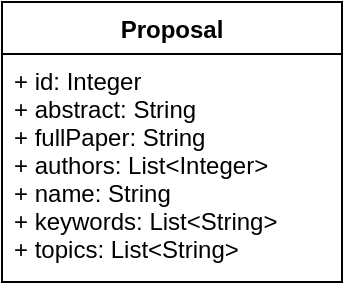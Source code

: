 <mxfile version="14.5.3" type="google"><diagram name="Page-1" id="e7e014a7-5840-1c2e-5031-d8a46d1fe8dd"><mxGraphModel dx="1064" dy="569" grid="1" gridSize="10" guides="1" tooltips="1" connect="1" arrows="1" fold="1" page="1" pageScale="1" pageWidth="1169" pageHeight="826" background="#ffffff" math="0" shadow="0"><root><mxCell id="0"/><mxCell id="1" parent="0"/><mxCell id="GS6d5IupXPtd9AjlLBZu-41" value="Proposal" style="swimlane;fontStyle=1;align=center;verticalAlign=top;childLayout=stackLayout;horizontal=1;startSize=26;horizontalStack=0;resizeParent=1;resizeParentMax=0;resizeLast=0;collapsible=1;marginBottom=0;" parent="1" vertex="1"><mxGeometry x="310" y="330" width="170" height="140" as="geometry"/></mxCell><mxCell id="GS6d5IupXPtd9AjlLBZu-42" value="+ id: Integer&#10;+ abstract: String&#10;+ fullPaper: String&#10;+ authors: List&lt;Integer&gt; &#10;+ name: String&#10;+ keywords: List&lt;String&gt;&#10;+ topics: List&lt;String&gt;" style="text;strokeColor=none;fillColor=none;align=left;verticalAlign=top;spacingLeft=4;spacingRight=4;overflow=hidden;rotatable=0;points=[[0,0.5],[1,0.5]];portConstraint=eastwest;" parent="GS6d5IupXPtd9AjlLBZu-41" vertex="1"><mxGeometry y="26" width="170" height="114" as="geometry"/></mxCell></root></mxGraphModel></diagram></mxfile>